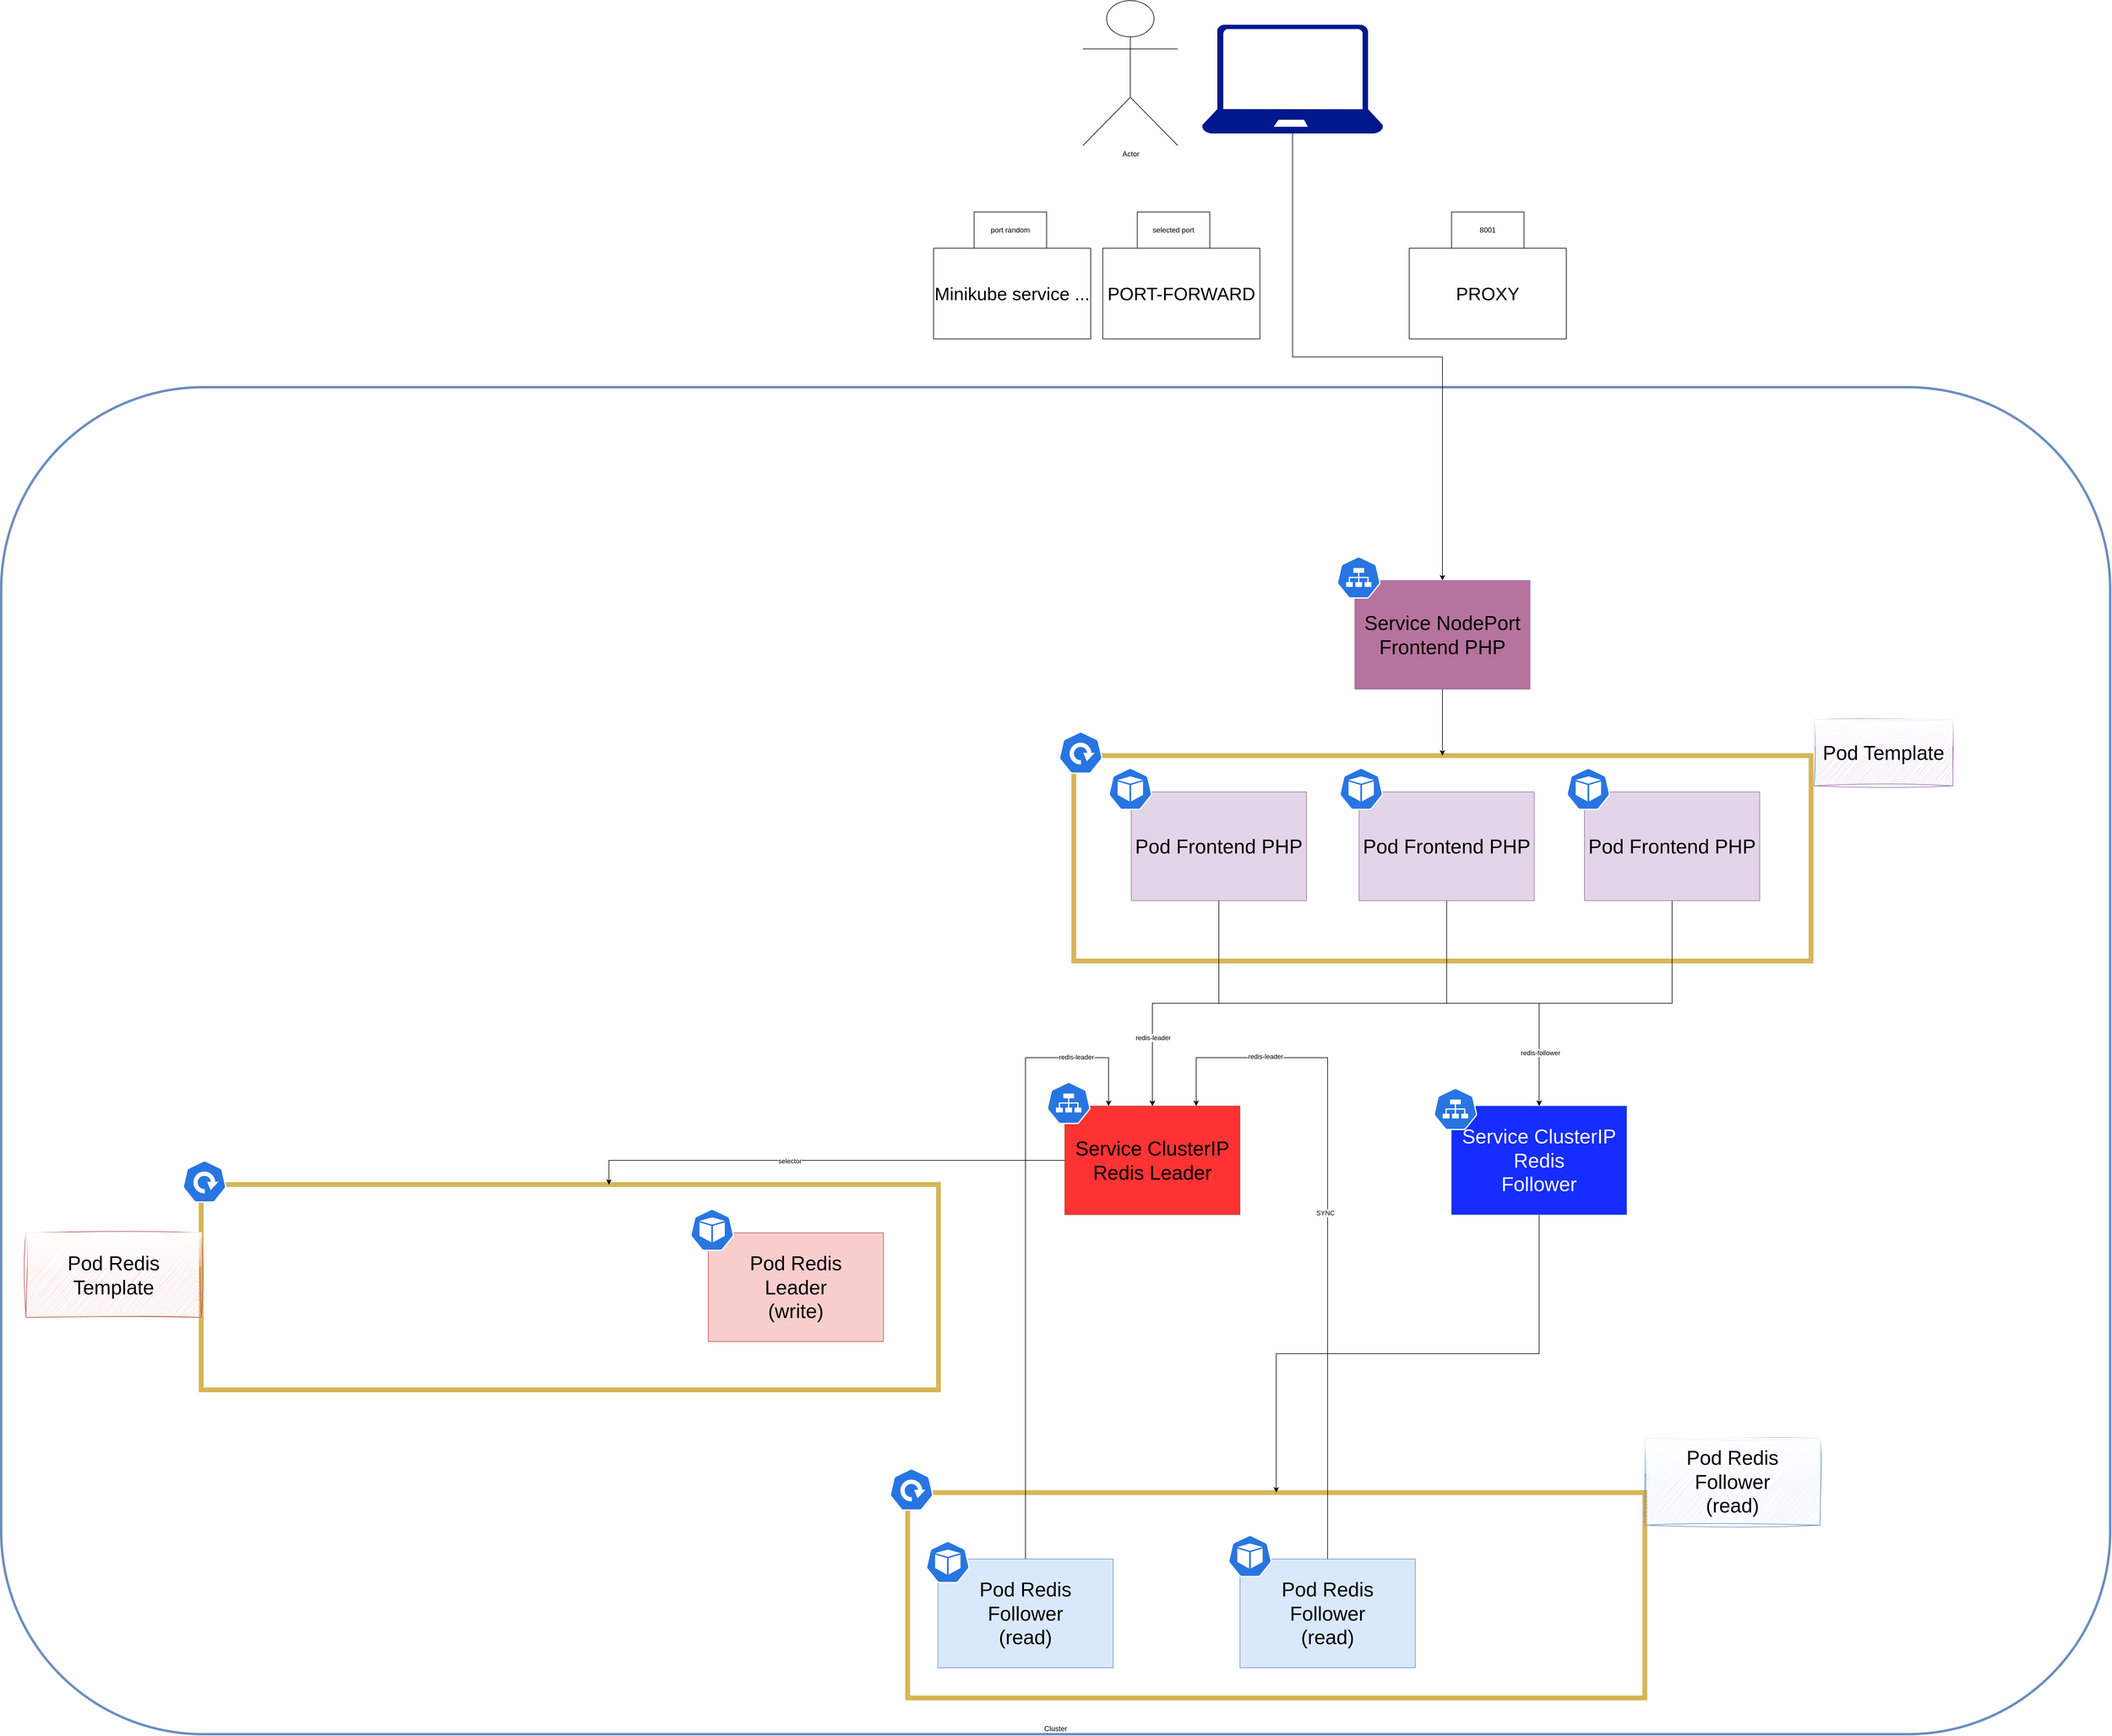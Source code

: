 <mxfile version="27.0.9">
  <diagram name="Page-1" id="viqczqShVoEzVBy3qoHJ">
    <mxGraphModel dx="4769" dy="4125" grid="1" gridSize="10" guides="1" tooltips="1" connect="1" arrows="1" fold="1" page="1" pageScale="1" pageWidth="1169" pageHeight="827" math="0" shadow="0">
      <root>
        <mxCell id="0" />
        <mxCell id="1" parent="0" />
        <mxCell id="DeHTJNHGIXKyEyiTh7xm-52" value="" style="rounded=0;whiteSpace=wrap;html=1;fillColor=none;strokeColor=#d6b656;strokeWidth=8;" parent="1" vertex="1">
          <mxGeometry x="-1169" y="-20" width="1220" height="340" as="geometry" />
        </mxCell>
        <mxCell id="DeHTJNHGIXKyEyiTh7xm-15" value="Cluster" style="rounded=1;whiteSpace=wrap;html=1;fillColor=none;strokeColor=#6c8ebf;strokeWidth=4;verticalAlign=bottom;" parent="1" vertex="1">
          <mxGeometry x="-1500" y="-1340" width="3490" height="2230" as="geometry" />
        </mxCell>
        <mxCell id="DeHTJNHGIXKyEyiTh7xm-38" value="" style="rounded=0;whiteSpace=wrap;html=1;fillColor=none;strokeColor=#d6b656;strokeWidth=8;" parent="1" vertex="1">
          <mxGeometry x="275" y="-730" width="1220" height="340" as="geometry" />
        </mxCell>
        <mxCell id="DeHTJNHGIXKyEyiTh7xm-22" value="" style="rounded=0;whiteSpace=wrap;html=1;fillColor=none;strokeColor=#d6b656;strokeWidth=8;" parent="1" vertex="1">
          <mxGeometry y="490" width="1220" height="340" as="geometry" />
        </mxCell>
        <mxCell id="DeHTJNHGIXKyEyiTh7xm-1" value="&lt;font style=&quot;font-size: 33px;&quot;&gt;Pod Redis&lt;/font&gt;&lt;div&gt;&lt;font style=&quot;font-size: 33px;&quot;&gt;Leader&lt;/font&gt;&lt;/div&gt;&lt;div&gt;&lt;font style=&quot;font-size: 33px;&quot;&gt;(write)&lt;/font&gt;&lt;/div&gt;" style="rounded=0;whiteSpace=wrap;html=1;fillColor=#f8cecc;strokeColor=#b85450;" parent="1" vertex="1">
          <mxGeometry x="-330" y="60" width="290" height="180" as="geometry" />
        </mxCell>
        <mxCell id="DeHTJNHGIXKyEyiTh7xm-21" style="edgeStyle=orthogonalEdgeStyle;rounded=0;orthogonalLoop=1;jettySize=auto;html=1;entryX=0.25;entryY=0;entryDx=0;entryDy=0;" parent="1" source="DeHTJNHGIXKyEyiTh7xm-2" target="DeHTJNHGIXKyEyiTh7xm-18" edge="1">
          <mxGeometry relative="1" as="geometry">
            <Array as="points">
              <mxPoint x="195" y="-230" />
              <mxPoint x="333" y="-230" />
            </Array>
          </mxGeometry>
        </mxCell>
        <mxCell id="D6wJzif5LY3Q9ZG8cFxP-3" value="redis-leader" style="edgeLabel;html=1;align=center;verticalAlign=middle;resizable=0;points=[];" vertex="1" connectable="0" parent="DeHTJNHGIXKyEyiTh7xm-21">
          <mxGeometry x="0.744" y="1" relative="1" as="geometry">
            <mxPoint as="offset" />
          </mxGeometry>
        </mxCell>
        <mxCell id="DeHTJNHGIXKyEyiTh7xm-2" value="&lt;font style=&quot;font-size: 33px;&quot;&gt;Pod Redis&lt;/font&gt;&lt;div&gt;&lt;font style=&quot;font-size: 33px;&quot;&gt;Follower&lt;/font&gt;&lt;/div&gt;&lt;div&gt;&lt;font style=&quot;font-size: 33px;&quot;&gt;(read)&lt;/font&gt;&lt;/div&gt;" style="rounded=0;whiteSpace=wrap;html=1;fillColor=#dae8fc;strokeColor=#6c8ebf;" parent="1" vertex="1">
          <mxGeometry x="50" y="600" width="290" height="180" as="geometry" />
        </mxCell>
        <mxCell id="DeHTJNHGIXKyEyiTh7xm-3" value="&lt;font style=&quot;font-size: 33px;&quot;&gt;Pod Redis&lt;/font&gt;&lt;div&gt;&lt;font style=&quot;font-size: 33px;&quot;&gt;Follower&lt;/font&gt;&lt;/div&gt;&lt;div&gt;&lt;font style=&quot;font-size: 33px;&quot;&gt;(read)&lt;/font&gt;&lt;/div&gt;" style="rounded=0;whiteSpace=wrap;html=1;fillColor=#dae8fc;strokeColor=#6c8ebf;" parent="1" vertex="1">
          <mxGeometry x="550" y="600" width="290" height="180" as="geometry" />
        </mxCell>
        <mxCell id="DeHTJNHGIXKyEyiTh7xm-4" value="" style="aspect=fixed;sketch=0;html=1;dashed=0;whitespace=wrap;verticalLabelPosition=bottom;verticalAlign=top;fillColor=#2875E2;strokeColor=#ffffff;points=[[0.005,0.63,0],[0.1,0.2,0],[0.9,0.2,0],[0.5,0,0],[0.995,0.63,0],[0.72,0.99,0],[0.5,1,0],[0.28,0.99,0]];shape=mxgraph.kubernetes.icon2;prIcon=pod" parent="1" vertex="1">
          <mxGeometry x="30" y="570" width="72.92" height="70" as="geometry" />
        </mxCell>
        <mxCell id="DeHTJNHGIXKyEyiTh7xm-5" value="" style="aspect=fixed;sketch=0;html=1;dashed=0;whitespace=wrap;verticalLabelPosition=bottom;verticalAlign=top;fillColor=#2875E2;strokeColor=#ffffff;points=[[0.005,0.63,0],[0.1,0.2,0],[0.9,0.2,0],[0.5,0,0],[0.995,0.63,0],[0.72,0.99,0],[0.5,1,0],[0.28,0.99,0]];shape=mxgraph.kubernetes.icon2;prIcon=pod" parent="1" vertex="1">
          <mxGeometry x="-360" y="20" width="72.92" height="70" as="geometry" />
        </mxCell>
        <mxCell id="DeHTJNHGIXKyEyiTh7xm-6" value="" style="aspect=fixed;sketch=0;html=1;dashed=0;whitespace=wrap;verticalLabelPosition=bottom;verticalAlign=top;fillColor=#2875E2;strokeColor=#ffffff;points=[[0.005,0.63,0],[0.1,0.2,0],[0.9,0.2,0],[0.5,0,0],[0.995,0.63,0],[0.72,0.99,0],[0.5,1,0],[0.28,0.99,0]];shape=mxgraph.kubernetes.icon2;prIcon=pod" parent="1" vertex="1">
          <mxGeometry x="530" y="560" width="72.92" height="70" as="geometry" />
        </mxCell>
        <mxCell id="DeHTJNHGIXKyEyiTh7xm-8" style="edgeStyle=orthogonalEdgeStyle;rounded=0;orthogonalLoop=1;jettySize=auto;html=1;entryX=0.75;entryY=0;entryDx=0;entryDy=0;" parent="1" source="DeHTJNHGIXKyEyiTh7xm-3" target="DeHTJNHGIXKyEyiTh7xm-18" edge="1">
          <mxGeometry relative="1" as="geometry">
            <Array as="points">
              <mxPoint x="695" y="-230" />
              <mxPoint x="478" y="-230" />
            </Array>
          </mxGeometry>
        </mxCell>
        <mxCell id="DeHTJNHGIXKyEyiTh7xm-10" value="SYNC" style="edgeLabel;html=1;align=center;verticalAlign=middle;resizable=0;points=[];" parent="DeHTJNHGIXKyEyiTh7xm-8" vertex="1" connectable="0">
          <mxGeometry x="0.016" y="4" relative="1" as="geometry">
            <mxPoint as="offset" />
          </mxGeometry>
        </mxCell>
        <mxCell id="D6wJzif5LY3Q9ZG8cFxP-4" value="redis-leader" style="edgeLabel;html=1;align=center;verticalAlign=middle;resizable=0;points=[];" vertex="1" connectable="0" parent="DeHTJNHGIXKyEyiTh7xm-8">
          <mxGeometry x="0.656" y="-2" relative="1" as="geometry">
            <mxPoint as="offset" />
          </mxGeometry>
        </mxCell>
        <mxCell id="DeHTJNHGIXKyEyiTh7xm-11" value="PROXY" style="rounded=0;whiteSpace=wrap;html=1;fontSize=30;" parent="1" vertex="1">
          <mxGeometry x="830" y="-1570" width="260" height="150" as="geometry" />
        </mxCell>
        <mxCell id="DeHTJNHGIXKyEyiTh7xm-12" value="8001" style="rounded=0;whiteSpace=wrap;html=1;" parent="1" vertex="1">
          <mxGeometry x="900" y="-1630" width="120" height="60" as="geometry" />
        </mxCell>
        <mxCell id="DeHTJNHGIXKyEyiTh7xm-19" style="edgeStyle=orthogonalEdgeStyle;rounded=0;orthogonalLoop=1;jettySize=auto;html=1;entryX=0.553;entryY=0.001;entryDx=0;entryDy=0;entryPerimeter=0;" parent="1" source="DeHTJNHGIXKyEyiTh7xm-18" target="DeHTJNHGIXKyEyiTh7xm-52" edge="1">
          <mxGeometry relative="1" as="geometry" />
        </mxCell>
        <mxCell id="DeHTJNHGIXKyEyiTh7xm-20" value="selector" style="edgeLabel;html=1;align=center;verticalAlign=middle;resizable=0;points=[];" parent="DeHTJNHGIXKyEyiTh7xm-19" vertex="1" connectable="0">
          <mxGeometry x="0.146" y="1" relative="1" as="geometry">
            <mxPoint as="offset" />
          </mxGeometry>
        </mxCell>
        <mxCell id="DeHTJNHGIXKyEyiTh7xm-23" value="" style="aspect=fixed;sketch=0;html=1;dashed=0;whitespace=wrap;verticalLabelPosition=bottom;verticalAlign=top;fillColor=#2875E2;strokeColor=#ffffff;points=[[0.005,0.63,0],[0.1,0.2,0],[0.9,0.2,0],[0.5,0,0],[0.995,0.63,0],[0.72,0.99,0],[0.5,1,0],[0.28,0.99,0]];shape=mxgraph.kubernetes.icon2;prIcon=deploy" parent="1" vertex="1">
          <mxGeometry x="-30" y="450" width="72.92" height="70" as="geometry" />
        </mxCell>
        <mxCell id="DeHTJNHGIXKyEyiTh7xm-25" style="edgeStyle=orthogonalEdgeStyle;rounded=0;orthogonalLoop=1;jettySize=auto;html=1;" parent="1" source="DeHTJNHGIXKyEyiTh7xm-24" target="DeHTJNHGIXKyEyiTh7xm-22" edge="1">
          <mxGeometry relative="1" as="geometry">
            <mxPoint x="940.0" y="-370" as="targetPoint" />
          </mxGeometry>
        </mxCell>
        <mxCell id="DeHTJNHGIXKyEyiTh7xm-24" value="&lt;font style=&quot;font-size: 33px;&quot;&gt;Service ClusterIP Redis&lt;/font&gt;&lt;div&gt;&lt;font style=&quot;font-size: 33px;&quot;&gt;Follower&lt;/font&gt;&lt;/div&gt;" style="rounded=0;whiteSpace=wrap;html=1;fillColor=#152DFF;strokeColor=#6c8ebf;fontColor=#FFFFFF;" parent="1" vertex="1">
          <mxGeometry x="900" y="-150" width="290" height="180" as="geometry" />
        </mxCell>
        <mxCell id="DeHTJNHGIXKyEyiTh7xm-26" value="Actor" style="shape=umlActor;verticalLabelPosition=bottom;verticalAlign=top;html=1;outlineConnect=0;" parent="1" vertex="1">
          <mxGeometry x="290" y="-1980" width="157" height="240" as="geometry" />
        </mxCell>
        <mxCell id="DeHTJNHGIXKyEyiTh7xm-43" style="edgeStyle=orthogonalEdgeStyle;rounded=0;orthogonalLoop=1;jettySize=auto;html=1;entryX=0.5;entryY=0;entryDx=0;entryDy=0;" parent="1" source="DeHTJNHGIXKyEyiTh7xm-27" target="DeHTJNHGIXKyEyiTh7xm-32" edge="1">
          <mxGeometry relative="1" as="geometry" />
        </mxCell>
        <mxCell id="DeHTJNHGIXKyEyiTh7xm-27" value="" style="sketch=0;aspect=fixed;pointerEvents=1;shadow=0;dashed=0;html=1;strokeColor=none;labelPosition=center;verticalLabelPosition=bottom;verticalAlign=top;align=center;fillColor=#00188D;shape=mxgraph.azure.laptop" parent="1" vertex="1">
          <mxGeometry x="487" y="-1940" width="300" height="180" as="geometry" />
        </mxCell>
        <mxCell id="DeHTJNHGIXKyEyiTh7xm-46" style="edgeStyle=orthogonalEdgeStyle;rounded=0;orthogonalLoop=1;jettySize=auto;html=1;entryX=0.5;entryY=0;entryDx=0;entryDy=0;" parent="1" source="DeHTJNHGIXKyEyiTh7xm-30" target="DeHTJNHGIXKyEyiTh7xm-24" edge="1">
          <mxGeometry relative="1" as="geometry" />
        </mxCell>
        <mxCell id="DeHTJNHGIXKyEyiTh7xm-47" style="edgeStyle=orthogonalEdgeStyle;rounded=0;orthogonalLoop=1;jettySize=auto;html=1;entryX=0.5;entryY=0;entryDx=0;entryDy=0;" parent="1" source="DeHTJNHGIXKyEyiTh7xm-30" target="DeHTJNHGIXKyEyiTh7xm-18" edge="1">
          <mxGeometry relative="1" as="geometry">
            <Array as="points">
              <mxPoint x="892" y="-320" />
              <mxPoint x="405" y="-320" />
            </Array>
          </mxGeometry>
        </mxCell>
        <mxCell id="DeHTJNHGIXKyEyiTh7xm-30" value="&lt;span style=&quot;font-size: 33px;&quot;&gt;Pod Frontend PHP&lt;/span&gt;" style="rounded=0;whiteSpace=wrap;html=1;fillColor=#e1d5e7;strokeColor=#9673a6;" parent="1" vertex="1">
          <mxGeometry x="747" y="-670" width="290" height="180" as="geometry" />
        </mxCell>
        <mxCell id="DeHTJNHGIXKyEyiTh7xm-32" value="&lt;span style=&quot;font-size: 33px;&quot;&gt;Service NodePort Frontend PHP&lt;/span&gt;" style="rounded=0;whiteSpace=wrap;html=1;fillColor=#B5739D;strokeColor=#9673a6;" parent="1" vertex="1">
          <mxGeometry x="740" y="-1020" width="290" height="180" as="geometry" />
        </mxCell>
        <mxCell id="DeHTJNHGIXKyEyiTh7xm-33" value="" style="aspect=fixed;sketch=0;html=1;dashed=0;whitespace=wrap;verticalLabelPosition=bottom;verticalAlign=top;fillColor=#2875E2;strokeColor=#ffffff;points=[[0.005,0.63,0],[0.1,0.2,0],[0.9,0.2,0],[0.5,0,0],[0.995,0.63,0],[0.72,0.99,0],[0.5,1,0],[0.28,0.99,0]];shape=mxgraph.kubernetes.icon2;prIcon=svc" parent="1" vertex="1">
          <mxGeometry x="870" y="-180" width="72.92" height="70" as="geometry" />
        </mxCell>
        <mxCell id="DeHTJNHGIXKyEyiTh7xm-34" value="" style="aspect=fixed;sketch=0;html=1;dashed=0;whitespace=wrap;verticalLabelPosition=bottom;verticalAlign=top;fillColor=#2875E2;strokeColor=#ffffff;points=[[0.005,0.63,0],[0.1,0.2,0],[0.9,0.2,0],[0.5,0,0],[0.995,0.63,0],[0.72,0.99,0],[0.5,1,0],[0.28,0.99,0]];shape=mxgraph.kubernetes.icon2;prIcon=svc" parent="1" vertex="1">
          <mxGeometry x="710" y="-1060" width="72.92" height="70" as="geometry" />
        </mxCell>
        <mxCell id="DeHTJNHGIXKyEyiTh7xm-35" value="" style="aspect=fixed;sketch=0;html=1;dashed=0;whitespace=wrap;verticalLabelPosition=bottom;verticalAlign=top;fillColor=#2875E2;strokeColor=#ffffff;points=[[0.005,0.63,0],[0.1,0.2,0],[0.9,0.2,0],[0.5,0,0],[0.995,0.63,0],[0.72,0.99,0],[0.5,1,0],[0.28,0.99,0]];shape=mxgraph.kubernetes.icon2;prIcon=pod" parent="1" vertex="1">
          <mxGeometry x="714.08" y="-710" width="72.92" height="70" as="geometry" />
        </mxCell>
        <mxCell id="DeHTJNHGIXKyEyiTh7xm-48" style="edgeStyle=orthogonalEdgeStyle;rounded=0;orthogonalLoop=1;jettySize=auto;html=1;entryX=0.5;entryY=0;entryDx=0;entryDy=0;" parent="1" source="DeHTJNHGIXKyEyiTh7xm-36" target="DeHTJNHGIXKyEyiTh7xm-24" edge="1">
          <mxGeometry relative="1" as="geometry" />
        </mxCell>
        <mxCell id="DeHTJNHGIXKyEyiTh7xm-49" style="edgeStyle=orthogonalEdgeStyle;rounded=0;orthogonalLoop=1;jettySize=auto;html=1;entryX=0.5;entryY=0;entryDx=0;entryDy=0;" parent="1" source="DeHTJNHGIXKyEyiTh7xm-36" target="DeHTJNHGIXKyEyiTh7xm-18" edge="1">
          <mxGeometry relative="1" as="geometry">
            <Array as="points">
              <mxPoint x="1265" y="-320" />
              <mxPoint x="405" y="-320" />
            </Array>
          </mxGeometry>
        </mxCell>
        <mxCell id="DeHTJNHGIXKyEyiTh7xm-36" value="&lt;span style=&quot;font-size: 33px;&quot;&gt;Pod Frontend PHP&lt;/span&gt;" style="rounded=0;whiteSpace=wrap;html=1;fillColor=#e1d5e7;strokeColor=#9673a6;" parent="1" vertex="1">
          <mxGeometry x="1120" y="-670" width="290" height="180" as="geometry" />
        </mxCell>
        <mxCell id="DeHTJNHGIXKyEyiTh7xm-44" style="edgeStyle=orthogonalEdgeStyle;rounded=0;orthogonalLoop=1;jettySize=auto;html=1;" parent="1" source="DeHTJNHGIXKyEyiTh7xm-37" target="DeHTJNHGIXKyEyiTh7xm-18" edge="1">
          <mxGeometry relative="1" as="geometry" />
        </mxCell>
        <mxCell id="D6wJzif5LY3Q9ZG8cFxP-1" value="redis-leader" style="edgeLabel;html=1;align=center;verticalAlign=middle;resizable=0;points=[];" vertex="1" connectable="0" parent="DeHTJNHGIXKyEyiTh7xm-44">
          <mxGeometry x="0.498" y="1" relative="1" as="geometry">
            <mxPoint as="offset" />
          </mxGeometry>
        </mxCell>
        <mxCell id="DeHTJNHGIXKyEyiTh7xm-45" style="edgeStyle=orthogonalEdgeStyle;rounded=0;orthogonalLoop=1;jettySize=auto;html=1;" parent="1" source="DeHTJNHGIXKyEyiTh7xm-37" target="DeHTJNHGIXKyEyiTh7xm-24" edge="1">
          <mxGeometry relative="1" as="geometry">
            <Array as="points">
              <mxPoint x="515" y="-320" />
              <mxPoint x="1045" y="-320" />
            </Array>
          </mxGeometry>
        </mxCell>
        <mxCell id="D6wJzif5LY3Q9ZG8cFxP-2" value="redis-follower" style="edgeLabel;html=1;align=center;verticalAlign=middle;resizable=0;points=[];" vertex="1" connectable="0" parent="DeHTJNHGIXKyEyiTh7xm-45">
          <mxGeometry x="0.798" y="2" relative="1" as="geometry">
            <mxPoint as="offset" />
          </mxGeometry>
        </mxCell>
        <mxCell id="DeHTJNHGIXKyEyiTh7xm-37" value="&lt;span style=&quot;font-size: 33px;&quot;&gt;Pod Frontend PHP&lt;/span&gt;" style="rounded=0;whiteSpace=wrap;html=1;fillColor=#e1d5e7;strokeColor=#9673a6;" parent="1" vertex="1">
          <mxGeometry x="370" y="-670" width="290" height="180" as="geometry" />
        </mxCell>
        <mxCell id="DeHTJNHGIXKyEyiTh7xm-39" value="" style="aspect=fixed;sketch=0;html=1;dashed=0;whitespace=wrap;verticalLabelPosition=bottom;verticalAlign=top;fillColor=#2875E2;strokeColor=#ffffff;points=[[0.005,0.63,0],[0.1,0.2,0],[0.9,0.2,0],[0.5,0,0],[0.995,0.63,0],[0.72,0.99,0],[0.5,1,0],[0.28,0.99,0]];shape=mxgraph.kubernetes.icon2;prIcon=deploy" parent="1" vertex="1">
          <mxGeometry x="250" y="-770" width="72.92" height="70" as="geometry" />
        </mxCell>
        <mxCell id="DeHTJNHGIXKyEyiTh7xm-40" value="" style="aspect=fixed;sketch=0;html=1;dashed=0;whitespace=wrap;verticalLabelPosition=bottom;verticalAlign=top;fillColor=#2875E2;strokeColor=#ffffff;points=[[0.005,0.63,0],[0.1,0.2,0],[0.9,0.2,0],[0.5,0,0],[0.995,0.63,0],[0.72,0.99,0],[0.5,1,0],[0.28,0.99,0]];shape=mxgraph.kubernetes.icon2;prIcon=pod" parent="1" vertex="1">
          <mxGeometry x="332.04" y="-710" width="72.92" height="70" as="geometry" />
        </mxCell>
        <mxCell id="DeHTJNHGIXKyEyiTh7xm-41" value="" style="aspect=fixed;sketch=0;html=1;dashed=0;whitespace=wrap;verticalLabelPosition=bottom;verticalAlign=top;fillColor=#2875E2;strokeColor=#ffffff;points=[[0.005,0.63,0],[0.1,0.2,0],[0.9,0.2,0],[0.5,0,0],[0.995,0.63,0],[0.72,0.99,0],[0.5,1,0],[0.28,0.99,0]];shape=mxgraph.kubernetes.icon2;prIcon=pod" parent="1" vertex="1">
          <mxGeometry x="1090" y="-710" width="72.92" height="70" as="geometry" />
        </mxCell>
        <mxCell id="DeHTJNHGIXKyEyiTh7xm-42" style="edgeStyle=orthogonalEdgeStyle;rounded=0;orthogonalLoop=1;jettySize=auto;html=1;entryX=0.5;entryY=0;entryDx=0;entryDy=0;" parent="1" source="DeHTJNHGIXKyEyiTh7xm-32" target="DeHTJNHGIXKyEyiTh7xm-38" edge="1">
          <mxGeometry relative="1" as="geometry" />
        </mxCell>
        <mxCell id="DeHTJNHGIXKyEyiTh7xm-50" value="&lt;span style=&quot;font-size: 33px;&quot;&gt;Pod Template&lt;/span&gt;" style="rounded=0;whiteSpace=wrap;html=1;fillColor=#e1d5e7;strokeColor=#9673a6;glass=1;sketch=1;curveFitting=1;jiggle=2;" parent="1" vertex="1">
          <mxGeometry x="1500" y="-790" width="230" height="110" as="geometry" />
        </mxCell>
        <mxCell id="DeHTJNHGIXKyEyiTh7xm-51" value="&lt;font style=&quot;font-size: 33px;&quot;&gt;Pod Redis&lt;/font&gt;&lt;div&gt;&lt;font style=&quot;font-size: 33px;&quot;&gt;Follower&lt;/font&gt;&lt;/div&gt;&lt;div&gt;&lt;font style=&quot;font-size: 33px;&quot;&gt;(read)&lt;/font&gt;&lt;/div&gt;" style="rounded=0;whiteSpace=wrap;html=1;fillColor=#dae8fc;strokeColor=#6c8ebf;glass=1;sketch=1;curveFitting=1;jiggle=2;" parent="1" vertex="1">
          <mxGeometry x="1220" y="400" width="290" height="144" as="geometry" />
        </mxCell>
        <mxCell id="DeHTJNHGIXKyEyiTh7xm-53" value="" style="aspect=fixed;sketch=0;html=1;dashed=0;whitespace=wrap;verticalLabelPosition=bottom;verticalAlign=top;fillColor=#2875E2;strokeColor=#ffffff;points=[[0.005,0.63,0],[0.1,0.2,0],[0.9,0.2,0],[0.5,0,0],[0.995,0.63,0],[0.72,0.99,0],[0.5,1,0],[0.28,0.99,0]];shape=mxgraph.kubernetes.icon2;prIcon=deploy" parent="1" vertex="1">
          <mxGeometry x="-1200" y="-60" width="72.92" height="70" as="geometry" />
        </mxCell>
        <mxCell id="DeHTJNHGIXKyEyiTh7xm-54" value="&lt;span style=&quot;font-size: 33px;&quot;&gt;Pod Redis Template&lt;/span&gt;" style="rounded=0;whiteSpace=wrap;html=1;fillColor=#f8cecc;strokeColor=#b85450;glass=1;sketch=1;curveFitting=1;jiggle=2;" parent="1" vertex="1">
          <mxGeometry x="-1459" y="60" width="290" height="140" as="geometry" />
        </mxCell>
        <mxCell id="DeHTJNHGIXKyEyiTh7xm-18" value="&lt;span style=&quot;font-size: 33px;&quot;&gt;Service ClusterIP Redis Leader&lt;/span&gt;" style="rounded=0;whiteSpace=wrap;html=1;fillColor=#FF3333;strokeColor=#b85450;" parent="1" vertex="1">
          <mxGeometry x="260" y="-150" width="290" height="180" as="geometry" />
        </mxCell>
        <mxCell id="DeHTJNHGIXKyEyiTh7xm-16" value="" style="aspect=fixed;sketch=0;html=1;dashed=0;whitespace=wrap;verticalLabelPosition=bottom;verticalAlign=top;fillColor=#2875E2;strokeColor=#ffffff;points=[[0.005,0.63,0],[0.1,0.2,0],[0.9,0.2,0],[0.5,0,0],[0.995,0.63,0],[0.72,0.99,0],[0.5,1,0],[0.28,0.99,0]];shape=mxgraph.kubernetes.icon2;prIcon=svc" parent="1" vertex="1">
          <mxGeometry x="230" y="-190" width="72.92" height="70" as="geometry" />
        </mxCell>
        <mxCell id="D6wJzif5LY3Q9ZG8cFxP-5" value="PORT-FORWARD" style="rounded=0;whiteSpace=wrap;html=1;fontSize=30;" vertex="1" parent="1">
          <mxGeometry x="322.92" y="-1570" width="260" height="150" as="geometry" />
        </mxCell>
        <mxCell id="D6wJzif5LY3Q9ZG8cFxP-6" value="Minikube service ..." style="rounded=0;whiteSpace=wrap;html=1;fontSize=30;" vertex="1" parent="1">
          <mxGeometry x="42.92" y="-1570" width="260" height="150" as="geometry" />
        </mxCell>
        <mxCell id="D6wJzif5LY3Q9ZG8cFxP-7" value="selected port" style="rounded=0;whiteSpace=wrap;html=1;" vertex="1" parent="1">
          <mxGeometry x="380" y="-1630" width="120" height="60" as="geometry" />
        </mxCell>
        <mxCell id="D6wJzif5LY3Q9ZG8cFxP-8" value="port random" style="rounded=0;whiteSpace=wrap;html=1;" vertex="1" parent="1">
          <mxGeometry x="110" y="-1630" width="120" height="60" as="geometry" />
        </mxCell>
      </root>
    </mxGraphModel>
  </diagram>
</mxfile>
